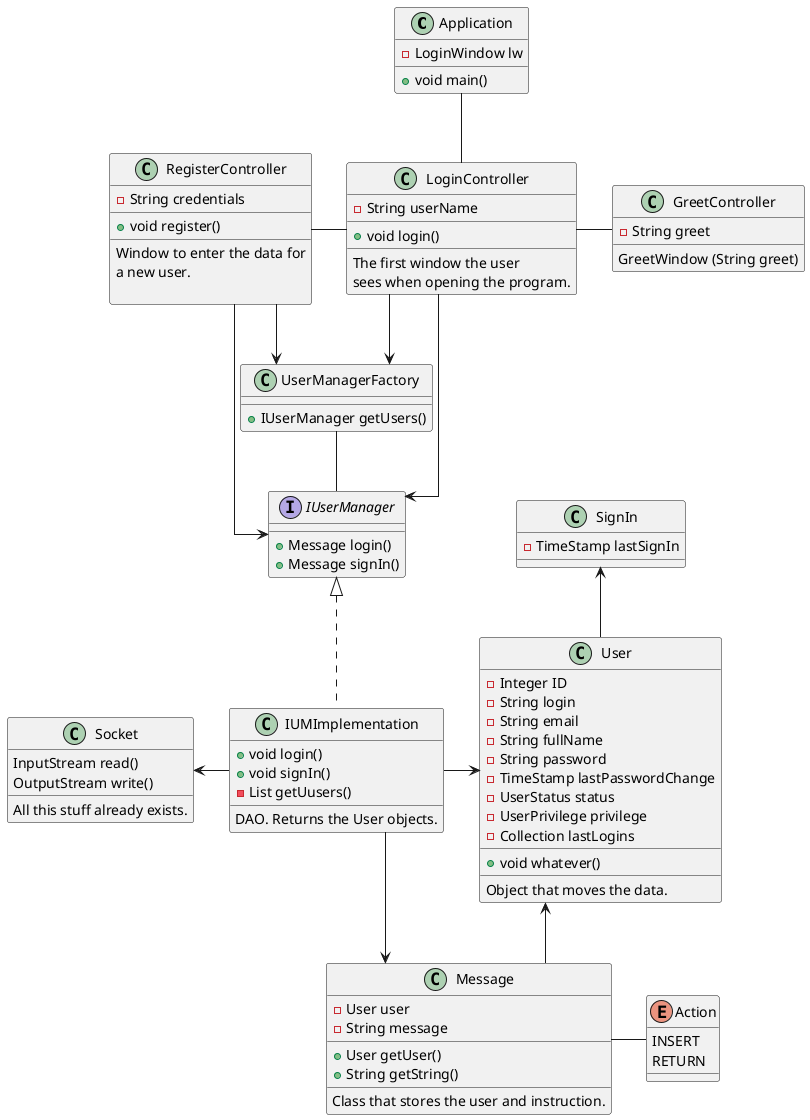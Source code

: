 @startuml client
/'Graphic properties
'/

skinparam linetype ortho

/'Main class
'/
class Application {
    -LoginWindow lw
    +void main()
}

/'Every window of the program.
Three of them.'/
class LoginController {
    -String userName
    __
    +void login()
    __
    The first window the user 
    sees when opening the program.
}
class RegisterController {
    -String credentials
    __
    +void register()
    __
    Window to enter the data for 
    a new user.

}
class GreetController {
    -String greet
    __
    GreetWindow (String greet)
}

/'Logic part of the program.
'/
interface IUserManager {
    +Message login()
    +Message signIn()
}
class IUMImplementation {
    +void login()
    +void signIn()
    -List getUusers()
    __
    DAO. Returns the User objects.
}
class UserManagerFactory {
    +IUserManager getUsers()
}

/'Pre-existing Java classes
'/
class Socket {
    InputStream read()
    OutputStream write()
    __
    All this stuff already exists.
}

/'Objects, etc
'/
class User {
    -Integer ID
    -String login
    -String email
    -String fullName
    -String password
    -TimeStamp lastPasswordChange
    -UserStatus status
    -UserPrivilege privilege
    -Collection lastLogins
    __
    +void whatever()
    __
    Object that moves the data.
}
class SignIn {
    -TimeStamp lastSignIn
}
/'Encapsulator class
'/
class Message {
    -User user
    -String message
    __
    +User getUser()
    +String getString()
    __
    Class that stores the user and instruction.
}
/'types of response'/
enum Action {
    INSERT
    RETURN
}

/'Exceptions.
class UserNotFoundException {
}
class UsernameNotAvailableException {
}
class EmailNotAvailableException {
}
class InvalidEmailFormatException {
}
class UnmatchedPasswordsException {
}
'/

Application -- LoginController

LoginController -right- GreetController
LoginController -left- RegisterController

LoginController -down-> UserManagerFactory
RegisterController --> UserManagerFactory

LoginController --> IUserManager
RegisterController --> IUserManager

/' It looks horrible but ya have to indicate it:
User appears in every class from view.
'/

/'
LoginController --> User
RegisterController --> User
GreetController -down-> User
'/

UserManagerFactory -- IUserManager
IUserManager <|.. IUMImplementation
IUMImplementation -right-> User

IUMImplementation -left-> Socket
IUMImplementation --> Message

User -up-> SignIn
User <-right- Message
Action -left- Message

/'
IUMImplementation -down- UserNotFoundException
IUMImplementation -down- UsernameNotAvailableException
IUMImplementation -down- EmailNotAvailableException
InvalidEmailFormatException -right- RegisterController
UnmatchedPasswordsException -- RegisterController
'/
@enduml